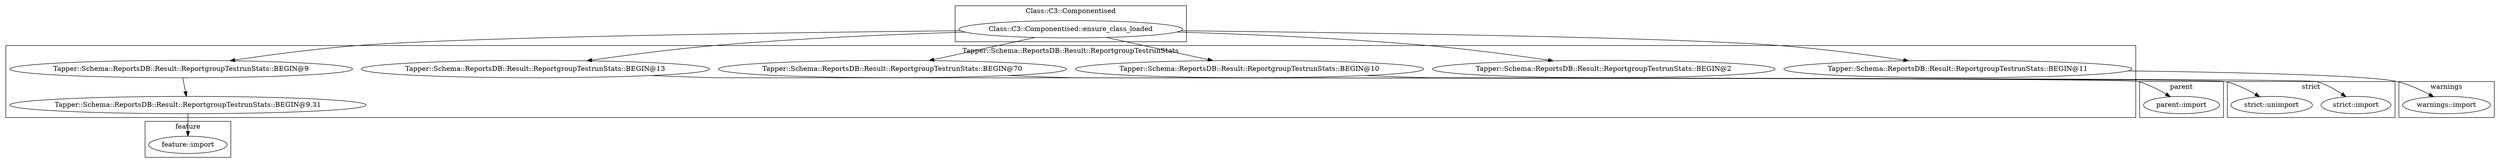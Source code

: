 digraph {
graph [overlap=false]
subgraph cluster_feature {
	label="feature";
	"feature::import";
}
subgraph cluster_parent {
	label="parent";
	"parent::import";
}
subgraph cluster_Tapper_Schema_ReportsDB_Result_ReportgroupTestrunStats {
	label="Tapper::Schema::ReportsDB::Result::ReportgroupTestrunStats";
	"Tapper::Schema::ReportsDB::Result::ReportgroupTestrunStats::BEGIN@9";
	"Tapper::Schema::ReportsDB::Result::ReportgroupTestrunStats::BEGIN@2";
	"Tapper::Schema::ReportsDB::Result::ReportgroupTestrunStats::BEGIN@13";
	"Tapper::Schema::ReportsDB::Result::ReportgroupTestrunStats::BEGIN@10";
	"Tapper::Schema::ReportsDB::Result::ReportgroupTestrunStats::BEGIN@70";
	"Tapper::Schema::ReportsDB::Result::ReportgroupTestrunStats::BEGIN@11";
	"Tapper::Schema::ReportsDB::Result::ReportgroupTestrunStats::BEGIN@9.31";
}
subgraph cluster_Class_C3_Componentised {
	label="Class::C3::Componentised";
	"Class::C3::Componentised::ensure_class_loaded";
}
subgraph cluster_warnings {
	label="warnings";
	"warnings::import";
}
subgraph cluster_strict {
	label="strict";
	"strict::import";
	"strict::unimport";
}
"Tapper::Schema::ReportsDB::Result::ReportgroupTestrunStats::BEGIN@9" -> "Tapper::Schema::ReportsDB::Result::ReportgroupTestrunStats::BEGIN@9.31";
"Tapper::Schema::ReportsDB::Result::ReportgroupTestrunStats::BEGIN@70" -> "strict::unimport";
"Class::C3::Componentised::ensure_class_loaded" -> "Tapper::Schema::ReportsDB::Result::ReportgroupTestrunStats::BEGIN@11";
"Class::C3::Componentised::ensure_class_loaded" -> "Tapper::Schema::ReportsDB::Result::ReportgroupTestrunStats::BEGIN@10";
"Tapper::Schema::ReportsDB::Result::ReportgroupTestrunStats::BEGIN@11" -> "warnings::import";
"Class::C3::Componentised::ensure_class_loaded" -> "Tapper::Schema::ReportsDB::Result::ReportgroupTestrunStats::BEGIN@2";
"Tapper::Schema::ReportsDB::Result::ReportgroupTestrunStats::BEGIN@10" -> "strict::import";
"Tapper::Schema::ReportsDB::Result::ReportgroupTestrunStats::BEGIN@13" -> "parent::import";
"Class::C3::Componentised::ensure_class_loaded" -> "Tapper::Schema::ReportsDB::Result::ReportgroupTestrunStats::BEGIN@13";
"Class::C3::Componentised::ensure_class_loaded" -> "Tapper::Schema::ReportsDB::Result::ReportgroupTestrunStats::BEGIN@70";
"Class::C3::Componentised::ensure_class_loaded" -> "Tapper::Schema::ReportsDB::Result::ReportgroupTestrunStats::BEGIN@9";
"Tapper::Schema::ReportsDB::Result::ReportgroupTestrunStats::BEGIN@9.31" -> "feature::import";
}
